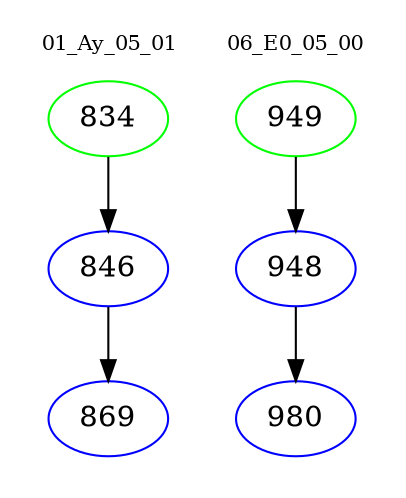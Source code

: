 digraph{
subgraph cluster_0 {
color = white
label = "01_Ay_05_01";
fontsize=10;
T0_834 [label="834", color="green"]
T0_834 -> T0_846 [color="black"]
T0_846 [label="846", color="blue"]
T0_846 -> T0_869 [color="black"]
T0_869 [label="869", color="blue"]
}
subgraph cluster_1 {
color = white
label = "06_E0_05_00";
fontsize=10;
T1_949 [label="949", color="green"]
T1_949 -> T1_948 [color="black"]
T1_948 [label="948", color="blue"]
T1_948 -> T1_980 [color="black"]
T1_980 [label="980", color="blue"]
}
}

